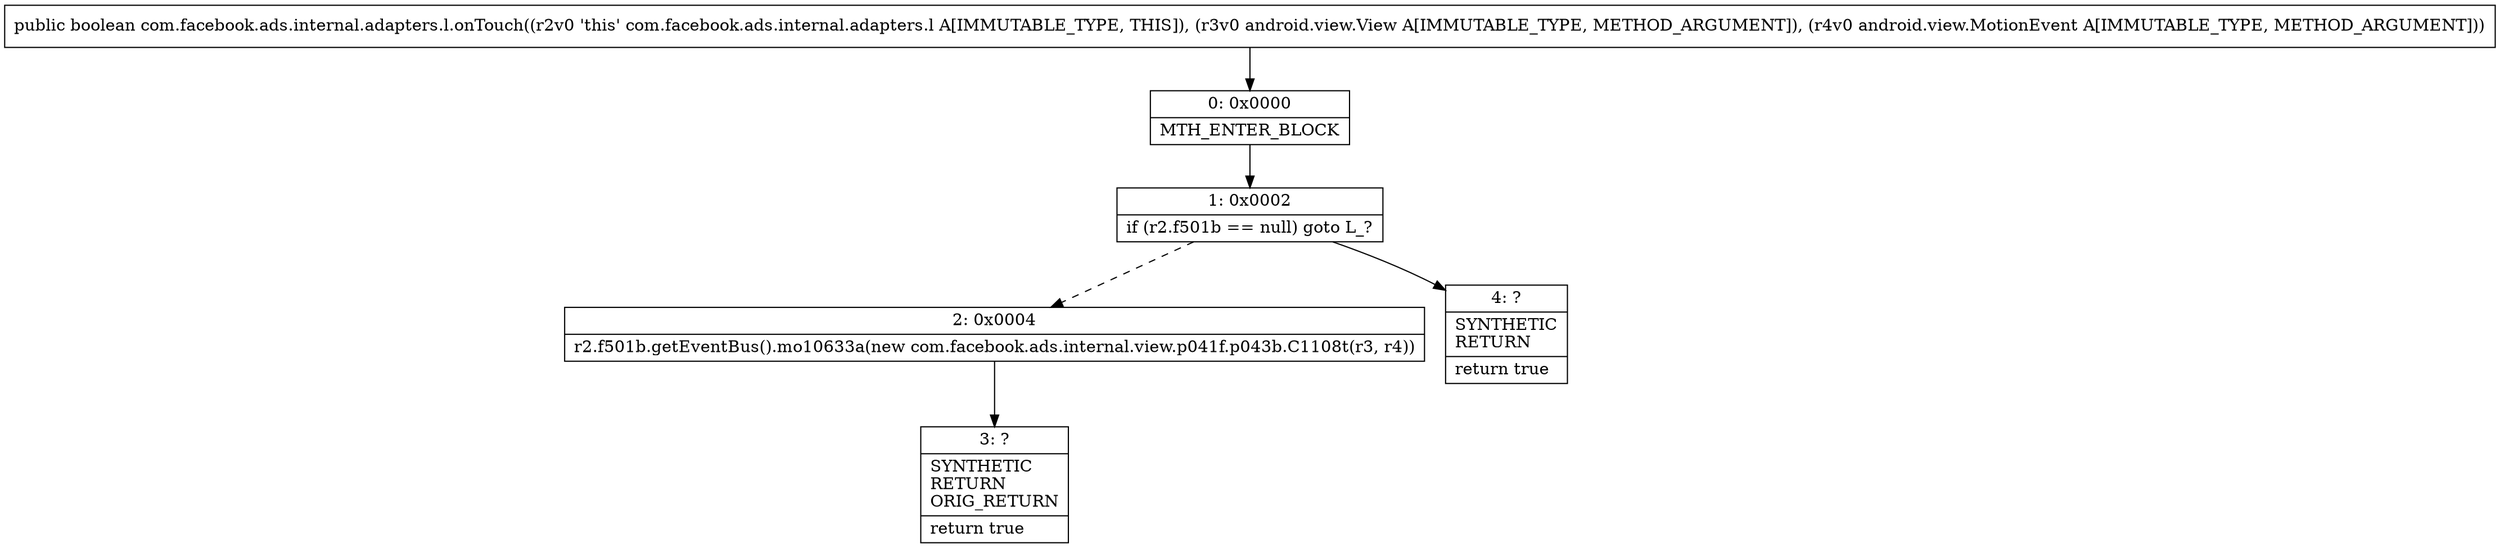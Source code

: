digraph "CFG forcom.facebook.ads.internal.adapters.l.onTouch(Landroid\/view\/View;Landroid\/view\/MotionEvent;)Z" {
Node_0 [shape=record,label="{0\:\ 0x0000|MTH_ENTER_BLOCK\l}"];
Node_1 [shape=record,label="{1\:\ 0x0002|if (r2.f501b == null) goto L_?\l}"];
Node_2 [shape=record,label="{2\:\ 0x0004|r2.f501b.getEventBus().mo10633a(new com.facebook.ads.internal.view.p041f.p043b.C1108t(r3, r4))\l}"];
Node_3 [shape=record,label="{3\:\ ?|SYNTHETIC\lRETURN\lORIG_RETURN\l|return true\l}"];
Node_4 [shape=record,label="{4\:\ ?|SYNTHETIC\lRETURN\l|return true\l}"];
MethodNode[shape=record,label="{public boolean com.facebook.ads.internal.adapters.l.onTouch((r2v0 'this' com.facebook.ads.internal.adapters.l A[IMMUTABLE_TYPE, THIS]), (r3v0 android.view.View A[IMMUTABLE_TYPE, METHOD_ARGUMENT]), (r4v0 android.view.MotionEvent A[IMMUTABLE_TYPE, METHOD_ARGUMENT])) }"];
MethodNode -> Node_0;
Node_0 -> Node_1;
Node_1 -> Node_2[style=dashed];
Node_1 -> Node_4;
Node_2 -> Node_3;
}

